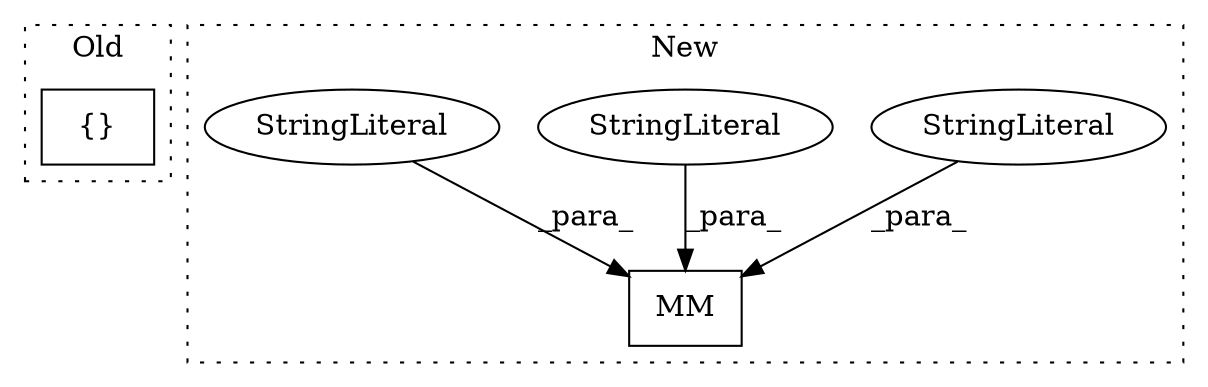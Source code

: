 digraph G {
subgraph cluster0 {
1 [label="{}" a="4" s="1060,1133" l="1,1" shape="box"];
label = "Old";
style="dotted";
}
subgraph cluster1 {
2 [label="MM" a="32" s="2040,2084" l="3,1" shape="box"];
3 [label="StringLiteral" a="45" s="2043" l="14" shape="ellipse"];
4 [label="StringLiteral" a="45" s="2076" l="8" shape="ellipse"];
5 [label="StringLiteral" a="45" s="2058" l="9" shape="ellipse"];
label = "New";
style="dotted";
}
3 -> 2 [label="_para_"];
4 -> 2 [label="_para_"];
5 -> 2 [label="_para_"];
}